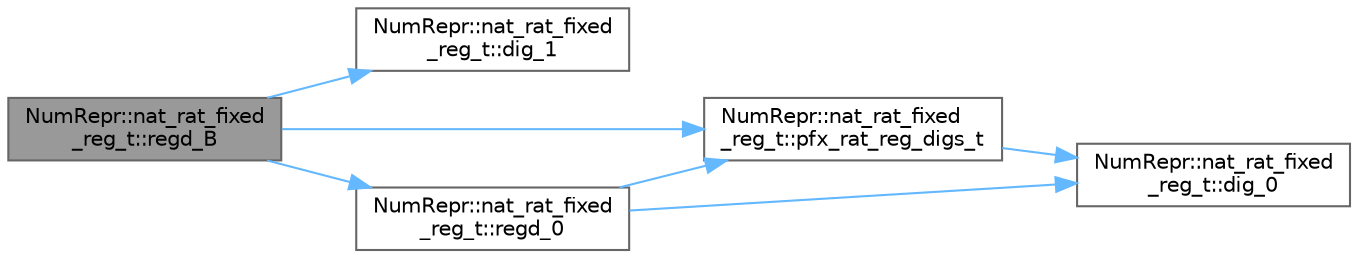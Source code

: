 digraph "NumRepr::nat_rat_fixed_reg_t::regd_B"
{
 // INTERACTIVE_SVG=YES
 // LATEX_PDF_SIZE
  bgcolor="transparent";
  edge [fontname=Helvetica,fontsize=10,labelfontname=Helvetica,labelfontsize=10];
  node [fontname=Helvetica,fontsize=10,shape=box,height=0.2,width=0.4];
  rankdir="LR";
  Node1 [label="NumRepr::nat_rat_fixed\l_reg_t::regd_B",height=0.2,width=0.4,color="gray40", fillcolor="grey60", style="filled", fontcolor="black",tooltip=" "];
  Node1 -> Node2 [color="steelblue1",style="solid"];
  Node2 [label="NumRepr::nat_rat_fixed\l_reg_t::dig_1",height=0.2,width=0.4,color="grey40", fillcolor="white", style="filled",URL="$struct_num_repr_1_1nat__rat__fixed__reg__t.html#a960faa8c0828a9a6680526e7a9bfbc59",tooltip=" "];
  Node1 -> Node3 [color="steelblue1",style="solid"];
  Node3 [label="NumRepr::nat_rat_fixed\l_reg_t::pfx_rat_reg_digs_t",height=0.2,width=0.4,color="grey40", fillcolor="white", style="filled",URL="$struct_num_repr_1_1nat__rat__fixed__reg__t.html#a05f3a766ce29786655fc99812d550fa6",tooltip=" "];
  Node3 -> Node4 [color="steelblue1",style="solid"];
  Node4 [label="NumRepr::nat_rat_fixed\l_reg_t::dig_0",height=0.2,width=0.4,color="grey40", fillcolor="white", style="filled",URL="$struct_num_repr_1_1nat__rat__fixed__reg__t.html#a235bc4a9ae726bbf7c7d5933d9a62b2e",tooltip=" "];
  Node1 -> Node5 [color="steelblue1",style="solid"];
  Node5 [label="NumRepr::nat_rat_fixed\l_reg_t::regd_0",height=0.2,width=0.4,color="grey40", fillcolor="white", style="filled",URL="$struct_num_repr_1_1nat__rat__fixed__reg__t.html#a300ccd4144f9f2cdb9979897e14ded03",tooltip=" "];
  Node5 -> Node4 [color="steelblue1",style="solid"];
  Node5 -> Node3 [color="steelblue1",style="solid"];
}
